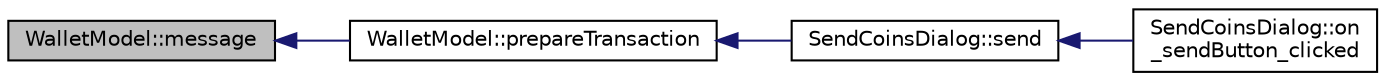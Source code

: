 digraph "WalletModel::message"
{
  edge [fontname="Helvetica",fontsize="10",labelfontname="Helvetica",labelfontsize="10"];
  node [fontname="Helvetica",fontsize="10",shape=record];
  rankdir="LR";
  Node918 [label="WalletModel::message",height=0.2,width=0.4,color="black", fillcolor="grey75", style="filled", fontcolor="black"];
  Node918 -> Node919 [dir="back",color="midnightblue",fontsize="10",style="solid",fontname="Helvetica"];
  Node919 [label="WalletModel::prepareTransaction",height=0.2,width=0.4,color="black", fillcolor="white", style="filled",URL="$d4/d27/class_wallet_model.html#a8abc851901c7c7343ebfb5a8e5fc0154"];
  Node919 -> Node920 [dir="back",color="midnightblue",fontsize="10",style="solid",fontname="Helvetica"];
  Node920 [label="SendCoinsDialog::send",height=0.2,width=0.4,color="black", fillcolor="white", style="filled",URL="$d6/de6/class_send_coins_dialog.html#afd8d436a16ea7dba1276e8fdfdc8b2d3"];
  Node920 -> Node921 [dir="back",color="midnightblue",fontsize="10",style="solid",fontname="Helvetica"];
  Node921 [label="SendCoinsDialog::on\l_sendButton_clicked",height=0.2,width=0.4,color="black", fillcolor="white", style="filled",URL="$d6/de6/class_send_coins_dialog.html#a2cab7cf9ea5040b9e2189297f7d3c764"];
}
